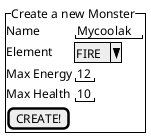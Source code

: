 https://plantuml.com/salt

@startuml
' After assignment *Creator*
salt
{^"Create a new Monster"
Name        | "Mycoolak"
Element     | ^FIRE^
Max Energy  | "12"
Max Health  | "10"
[CREATE!]
}
@enduml

@startuml
' After assignment *Resistances*
salt
{^"Create a new Monster"
Name        | "Mycoolak"
Element     | ^FIRE^
Max Energy  | "12"
Max Health  | "10"
Resistances | [] FIRE
.           | [] ICE
.           | [] ACID
.           | [] POISON
[CREATE!]
}
@enduml

@startuml
' After assignment *Attacks*
salt
{^"Create a new Monster"
Name        | "Mycoolak"
Element     | ^FIRE^
Max Energy  | "12"
Max Health  | "10"
Resistances | [] FIRE
.           | [] ICE
.           | [] ACID
.           | [] POISON
Attacks     | Name | "Shard" | Damage | "3 " | Cost | "2 " | [<&x>]
.           | Name | "Spit " | Damage | "2 " | Cost | "2 " | [<&x>]
.           | Name | "Slit " | Damage | "1 " | Cost | "1 " | [<&x>]
.           | [<&plus>]
[CREATE!]
}
@enduml
